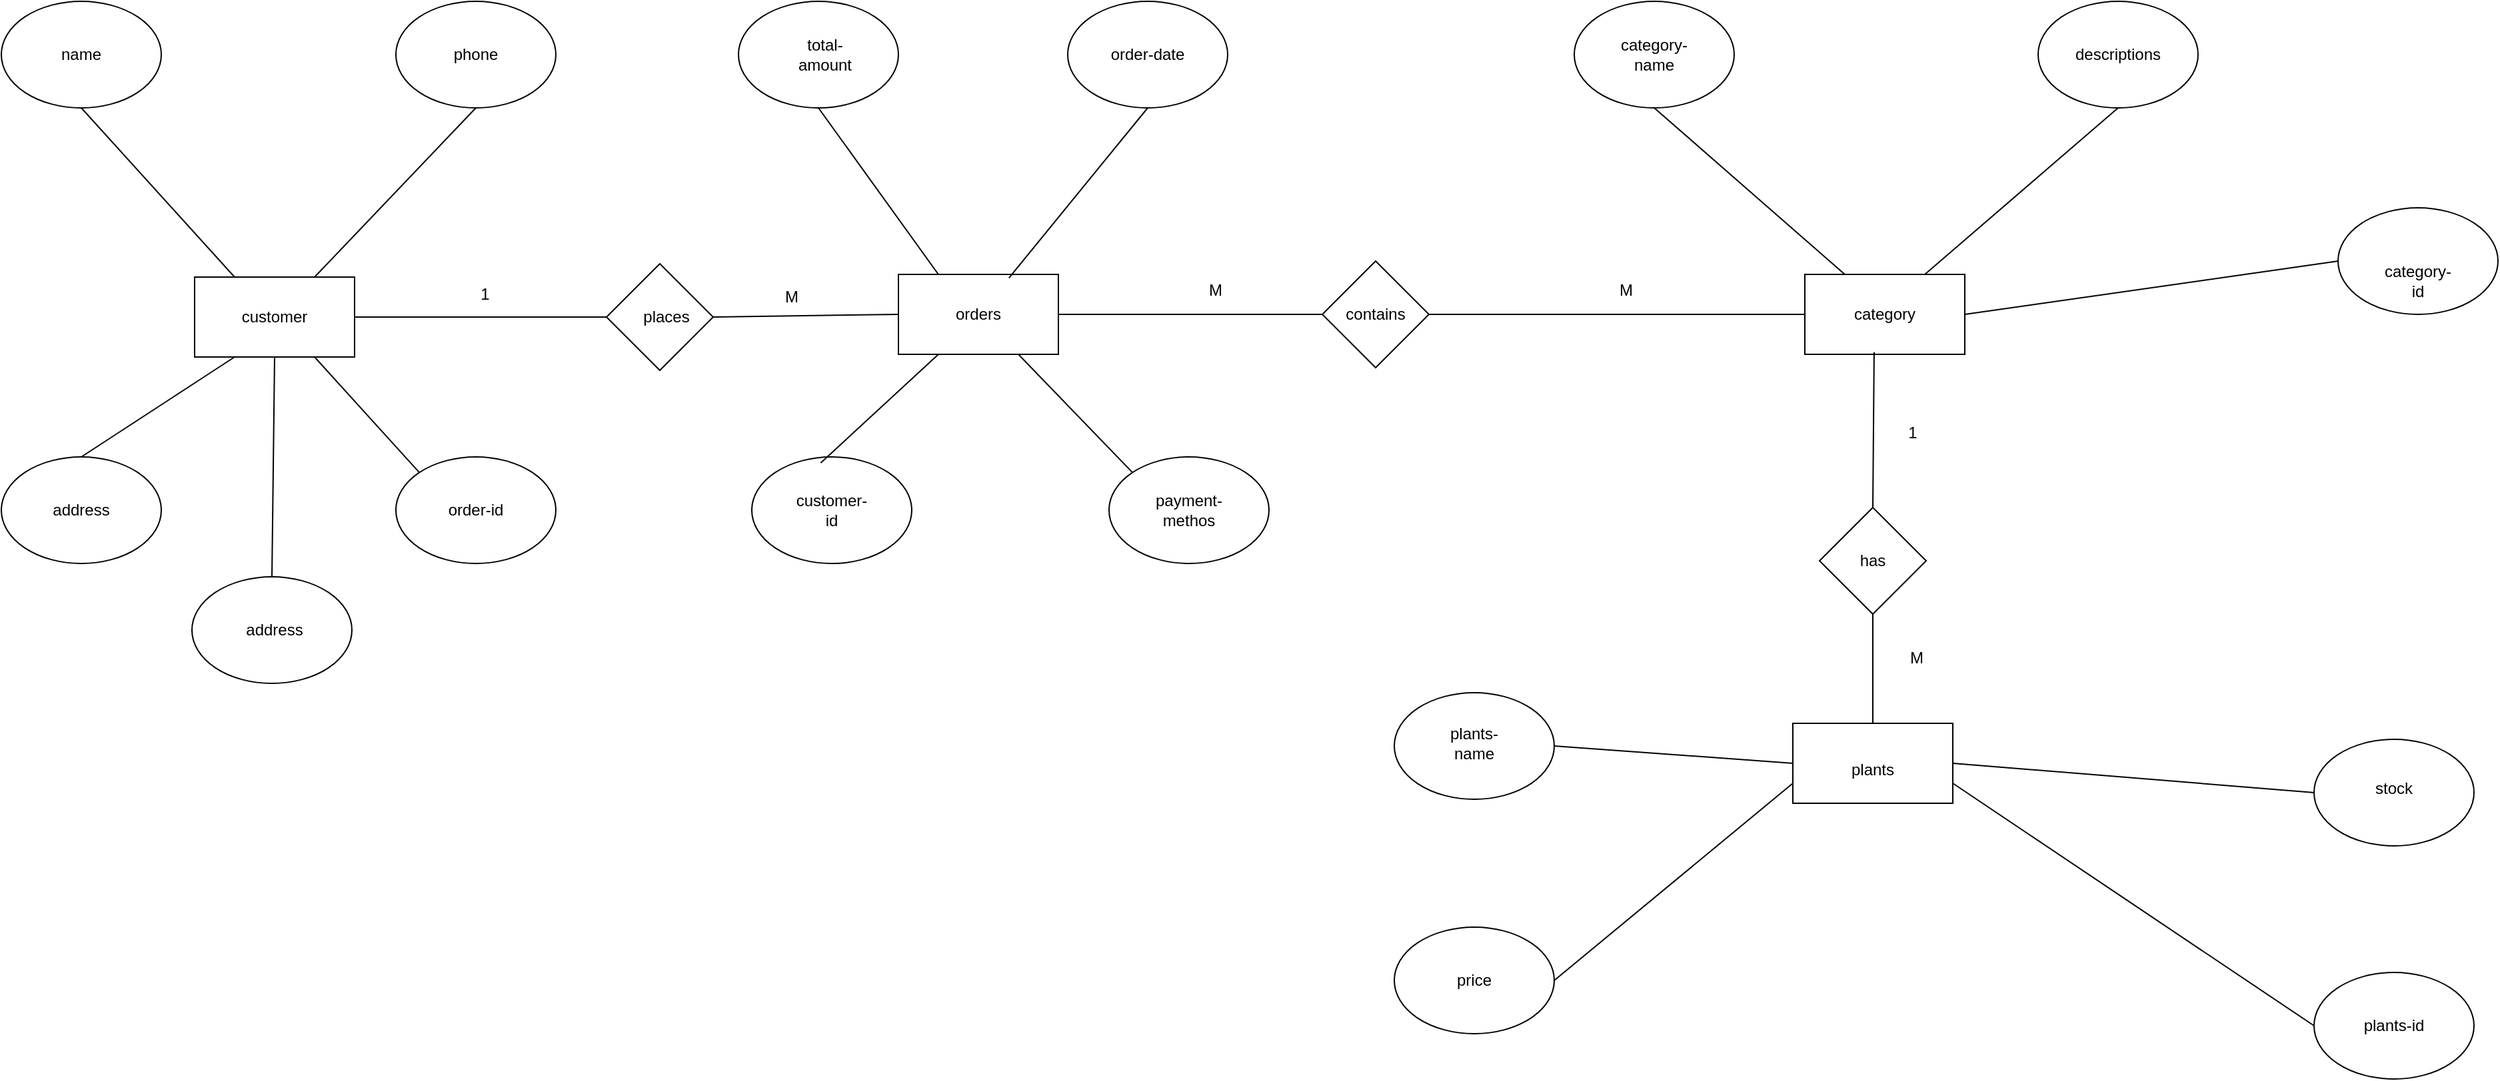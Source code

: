 <mxfile version="26.1.0">
  <diagram name="Page-1" id="OR4pIfMHLGbx1k_4LPah">
    <mxGraphModel dx="2923" dy="1782" grid="0" gridSize="10" guides="1" tooltips="1" connect="1" arrows="1" fold="1" page="0" pageScale="1" pageWidth="850" pageHeight="1100" math="0" shadow="0">
      <root>
        <mxCell id="0" />
        <mxCell id="1" parent="0" />
        <mxCell id="ZF2cLj5758UCWpF66wUY-11" value="" style="rounded=0;whiteSpace=wrap;html=1;" vertex="1" parent="1">
          <mxGeometry x="-1001" y="-376" width="120" height="60" as="geometry" />
        </mxCell>
        <mxCell id="ZF2cLj5758UCWpF66wUY-12" value="" style="ellipse;whiteSpace=wrap;html=1;" vertex="1" parent="1">
          <mxGeometry x="-1146" y="-583" width="120" height="80" as="geometry" />
        </mxCell>
        <mxCell id="ZF2cLj5758UCWpF66wUY-13" value="" style="ellipse;whiteSpace=wrap;html=1;" vertex="1" parent="1">
          <mxGeometry x="-850" y="-583" width="120" height="80" as="geometry" />
        </mxCell>
        <mxCell id="ZF2cLj5758UCWpF66wUY-14" value="" style="ellipse;whiteSpace=wrap;html=1;" vertex="1" parent="1">
          <mxGeometry x="-1146" y="-241" width="120" height="80" as="geometry" />
        </mxCell>
        <mxCell id="ZF2cLj5758UCWpF66wUY-15" value="" style="ellipse;whiteSpace=wrap;html=1;" vertex="1" parent="1">
          <mxGeometry x="-850" y="-241" width="120" height="80" as="geometry" />
        </mxCell>
        <mxCell id="ZF2cLj5758UCWpF66wUY-16" value="customer" style="text;html=1;align=center;verticalAlign=middle;whiteSpace=wrap;rounded=0;" vertex="1" parent="1">
          <mxGeometry x="-971" y="-361" width="60" height="30" as="geometry" />
        </mxCell>
        <mxCell id="ZF2cLj5758UCWpF66wUY-17" value="name" style="text;html=1;align=center;verticalAlign=middle;whiteSpace=wrap;rounded=0;" vertex="1" parent="1">
          <mxGeometry x="-1116" y="-558" width="60" height="30" as="geometry" />
        </mxCell>
        <mxCell id="ZF2cLj5758UCWpF66wUY-18" value="phone" style="text;html=1;align=center;verticalAlign=middle;whiteSpace=wrap;rounded=0;" vertex="1" parent="1">
          <mxGeometry x="-820" y="-558" width="60" height="30" as="geometry" />
        </mxCell>
        <mxCell id="ZF2cLj5758UCWpF66wUY-19" value="" style="rounded=0;whiteSpace=wrap;html=1;" vertex="1" parent="1">
          <mxGeometry x="-473" y="-378" width="120" height="60" as="geometry" />
        </mxCell>
        <mxCell id="ZF2cLj5758UCWpF66wUY-20" value="orders" style="text;html=1;align=center;verticalAlign=middle;whiteSpace=wrap;rounded=0;" vertex="1" parent="1">
          <mxGeometry x="-443" y="-363" width="60" height="30" as="geometry" />
        </mxCell>
        <mxCell id="ZF2cLj5758UCWpF66wUY-21" value="" style="rhombus;whiteSpace=wrap;html=1;" vertex="1" parent="1">
          <mxGeometry x="-692" y="-386" width="80" height="80" as="geometry" />
        </mxCell>
        <mxCell id="ZF2cLj5758UCWpF66wUY-22" value="" style="endArrow=none;html=1;rounded=0;fontSize=12;startSize=8;endSize=8;curved=1;exitX=0;exitY=0.5;exitDx=0;exitDy=0;entryX=1;entryY=0.5;entryDx=0;entryDy=0;" edge="1" parent="1" source="ZF2cLj5758UCWpF66wUY-21" target="ZF2cLj5758UCWpF66wUY-11">
          <mxGeometry width="50" height="50" relative="1" as="geometry">
            <mxPoint x="-615" y="-359" as="sourcePoint" />
            <mxPoint x="-565" y="-409" as="targetPoint" />
          </mxGeometry>
        </mxCell>
        <mxCell id="ZF2cLj5758UCWpF66wUY-23" value="" style="endArrow=none;html=1;rounded=0;fontSize=12;startSize=8;endSize=8;curved=1;exitX=1;exitY=0.5;exitDx=0;exitDy=0;entryX=0;entryY=0.5;entryDx=0;entryDy=0;" edge="1" parent="1" source="ZF2cLj5758UCWpF66wUY-21" target="ZF2cLj5758UCWpF66wUY-19">
          <mxGeometry width="50" height="50" relative="1" as="geometry">
            <mxPoint x="-572" y="-344" as="sourcePoint" />
            <mxPoint x="-497" y="-354" as="targetPoint" />
          </mxGeometry>
        </mxCell>
        <mxCell id="ZF2cLj5758UCWpF66wUY-24" value="places" style="text;html=1;align=center;verticalAlign=middle;whiteSpace=wrap;rounded=0;" vertex="1" parent="1">
          <mxGeometry x="-677" y="-361" width="60" height="30" as="geometry" />
        </mxCell>
        <mxCell id="ZF2cLj5758UCWpF66wUY-25" value="" style="endArrow=none;html=1;rounded=0;fontSize=12;startSize=8;endSize=8;curved=1;exitX=0.25;exitY=0;exitDx=0;exitDy=0;entryX=0.5;entryY=1;entryDx=0;entryDy=0;" edge="1" parent="1" source="ZF2cLj5758UCWpF66wUY-11" target="ZF2cLj5758UCWpF66wUY-12">
          <mxGeometry width="50" height="50" relative="1" as="geometry">
            <mxPoint x="-615" y="-359" as="sourcePoint" />
            <mxPoint x="-565" y="-409" as="targetPoint" />
          </mxGeometry>
        </mxCell>
        <mxCell id="ZF2cLj5758UCWpF66wUY-26" value="" style="endArrow=none;html=1;rounded=0;fontSize=12;startSize=8;endSize=8;curved=1;exitX=0.75;exitY=0;exitDx=0;exitDy=0;entryX=0.5;entryY=1;entryDx=0;entryDy=0;" edge="1" parent="1" source="ZF2cLj5758UCWpF66wUY-11" target="ZF2cLj5758UCWpF66wUY-13">
          <mxGeometry width="50" height="50" relative="1" as="geometry">
            <mxPoint x="-615" y="-359" as="sourcePoint" />
            <mxPoint x="-565" y="-409" as="targetPoint" />
          </mxGeometry>
        </mxCell>
        <mxCell id="ZF2cLj5758UCWpF66wUY-27" value="" style="endArrow=none;html=1;rounded=0;fontSize=12;startSize=8;endSize=8;curved=1;exitX=0.25;exitY=1;exitDx=0;exitDy=0;entryX=0.5;entryY=0;entryDx=0;entryDy=0;" edge="1" parent="1" source="ZF2cLj5758UCWpF66wUY-11" target="ZF2cLj5758UCWpF66wUY-14">
          <mxGeometry width="50" height="50" relative="1" as="geometry">
            <mxPoint x="-615" y="-359" as="sourcePoint" />
            <mxPoint x="-565" y="-409" as="targetPoint" />
          </mxGeometry>
        </mxCell>
        <mxCell id="ZF2cLj5758UCWpF66wUY-28" value="" style="endArrow=none;html=1;rounded=0;fontSize=12;startSize=8;endSize=8;curved=1;exitX=0.75;exitY=1;exitDx=0;exitDy=0;entryX=0;entryY=0;entryDx=0;entryDy=0;" edge="1" parent="1" source="ZF2cLj5758UCWpF66wUY-11" target="ZF2cLj5758UCWpF66wUY-15">
          <mxGeometry width="50" height="50" relative="1" as="geometry">
            <mxPoint x="-615" y="-359" as="sourcePoint" />
            <mxPoint x="-565" y="-409" as="targetPoint" />
          </mxGeometry>
        </mxCell>
        <mxCell id="ZF2cLj5758UCWpF66wUY-29" value="address" style="text;html=1;align=center;verticalAlign=middle;whiteSpace=wrap;rounded=0;" vertex="1" parent="1">
          <mxGeometry x="-1116" y="-216" width="60" height="30" as="geometry" />
        </mxCell>
        <mxCell id="ZF2cLj5758UCWpF66wUY-30" value="order-id" style="text;html=1;align=center;verticalAlign=middle;whiteSpace=wrap;rounded=0;" vertex="1" parent="1">
          <mxGeometry x="-820" y="-216" width="60" height="30" as="geometry" />
        </mxCell>
        <mxCell id="ZF2cLj5758UCWpF66wUY-31" value="1" style="text;html=1;align=center;verticalAlign=middle;whiteSpace=wrap;rounded=0;" vertex="1" parent="1">
          <mxGeometry x="-813" y="-378" width="60" height="30" as="geometry" />
        </mxCell>
        <mxCell id="ZF2cLj5758UCWpF66wUY-32" value="M" style="text;html=1;align=center;verticalAlign=middle;whiteSpace=wrap;rounded=0;" vertex="1" parent="1">
          <mxGeometry x="-583" y="-376" width="60" height="30" as="geometry" />
        </mxCell>
        <mxCell id="ZF2cLj5758UCWpF66wUY-33" value="" style="ellipse;whiteSpace=wrap;html=1;" vertex="1" parent="1">
          <mxGeometry x="-593" y="-583" width="120" height="80" as="geometry" />
        </mxCell>
        <mxCell id="ZF2cLj5758UCWpF66wUY-34" value="" style="ellipse;whiteSpace=wrap;html=1;" vertex="1" parent="1">
          <mxGeometry x="-346" y="-583" width="120" height="80" as="geometry" />
        </mxCell>
        <mxCell id="ZF2cLj5758UCWpF66wUY-35" value="" style="ellipse;whiteSpace=wrap;html=1;" vertex="1" parent="1">
          <mxGeometry x="-583" y="-241" width="120" height="80" as="geometry" />
        </mxCell>
        <mxCell id="ZF2cLj5758UCWpF66wUY-36" value="" style="ellipse;whiteSpace=wrap;html=1;" vertex="1" parent="1">
          <mxGeometry x="-315" y="-241" width="120" height="80" as="geometry" />
        </mxCell>
        <mxCell id="ZF2cLj5758UCWpF66wUY-37" value="" style="endArrow=none;html=1;rounded=0;fontSize=12;startSize=8;endSize=8;curved=1;exitX=0.25;exitY=0;exitDx=0;exitDy=0;entryX=0.5;entryY=1;entryDx=0;entryDy=0;" edge="1" parent="1" source="ZF2cLj5758UCWpF66wUY-19" target="ZF2cLj5758UCWpF66wUY-33">
          <mxGeometry width="50" height="50" relative="1" as="geometry">
            <mxPoint x="-327" y="-359" as="sourcePoint" />
            <mxPoint x="-277" y="-409" as="targetPoint" />
          </mxGeometry>
        </mxCell>
        <mxCell id="ZF2cLj5758UCWpF66wUY-38" value="" style="endArrow=none;html=1;rounded=0;fontSize=12;startSize=8;endSize=8;curved=1;exitX=0.25;exitY=1;exitDx=0;exitDy=0;entryX=0.431;entryY=0.056;entryDx=0;entryDy=0;entryPerimeter=0;" edge="1" parent="1" source="ZF2cLj5758UCWpF66wUY-19" target="ZF2cLj5758UCWpF66wUY-35">
          <mxGeometry width="50" height="50" relative="1" as="geometry">
            <mxPoint x="-327" y="-359" as="sourcePoint" />
            <mxPoint x="-277" y="-409" as="targetPoint" />
          </mxGeometry>
        </mxCell>
        <mxCell id="ZF2cLj5758UCWpF66wUY-39" value="" style="endArrow=none;html=1;rounded=0;fontSize=12;startSize=8;endSize=8;curved=1;exitX=0.691;exitY=0.044;exitDx=0;exitDy=0;exitPerimeter=0;entryX=0.5;entryY=1;entryDx=0;entryDy=0;" edge="1" parent="1" source="ZF2cLj5758UCWpF66wUY-19" target="ZF2cLj5758UCWpF66wUY-34">
          <mxGeometry width="50" height="50" relative="1" as="geometry">
            <mxPoint x="-327" y="-359" as="sourcePoint" />
            <mxPoint x="-277" y="-409" as="targetPoint" />
          </mxGeometry>
        </mxCell>
        <mxCell id="ZF2cLj5758UCWpF66wUY-40" value="" style="endArrow=none;html=1;rounded=0;fontSize=12;startSize=8;endSize=8;curved=1;exitX=0.75;exitY=1;exitDx=0;exitDy=0;entryX=0;entryY=0;entryDx=0;entryDy=0;" edge="1" parent="1" source="ZF2cLj5758UCWpF66wUY-19" target="ZF2cLj5758UCWpF66wUY-36">
          <mxGeometry width="50" height="50" relative="1" as="geometry">
            <mxPoint x="-327" y="-359" as="sourcePoint" />
            <mxPoint x="-277" y="-409" as="targetPoint" />
          </mxGeometry>
        </mxCell>
        <mxCell id="ZF2cLj5758UCWpF66wUY-41" value="total-amount" style="text;html=1;align=center;verticalAlign=middle;whiteSpace=wrap;rounded=0;" vertex="1" parent="1">
          <mxGeometry x="-558" y="-558" width="60" height="30" as="geometry" />
        </mxCell>
        <mxCell id="ZF2cLj5758UCWpF66wUY-42" value="order-date" style="text;html=1;align=center;verticalAlign=middle;whiteSpace=wrap;rounded=0;" vertex="1" parent="1">
          <mxGeometry x="-316" y="-558" width="60" height="30" as="geometry" />
        </mxCell>
        <mxCell id="ZF2cLj5758UCWpF66wUY-44" value="customer-id" style="text;html=1;align=center;verticalAlign=middle;whiteSpace=wrap;rounded=0;" vertex="1" parent="1">
          <mxGeometry x="-553" y="-216" width="60" height="30" as="geometry" />
        </mxCell>
        <mxCell id="ZF2cLj5758UCWpF66wUY-45" value="payment-methos" style="text;html=1;align=center;verticalAlign=middle;whiteSpace=wrap;rounded=0;" vertex="1" parent="1">
          <mxGeometry x="-285" y="-216" width="60" height="30" as="geometry" />
        </mxCell>
        <mxCell id="ZF2cLj5758UCWpF66wUY-46" value="" style="ellipse;whiteSpace=wrap;html=1;" vertex="1" parent="1">
          <mxGeometry x="-1003" y="-151" width="120" height="80" as="geometry" />
        </mxCell>
        <mxCell id="ZF2cLj5758UCWpF66wUY-47" value="" style="endArrow=none;html=1;rounded=0;fontSize=12;startSize=8;endSize=8;curved=1;exitX=0.5;exitY=1;exitDx=0;exitDy=0;entryX=0.5;entryY=0;entryDx=0;entryDy=0;" edge="1" parent="1" source="ZF2cLj5758UCWpF66wUY-11" target="ZF2cLj5758UCWpF66wUY-46">
          <mxGeometry width="50" height="50" relative="1" as="geometry">
            <mxPoint x="-511" y="-305" as="sourcePoint" />
            <mxPoint x="-461" y="-355" as="targetPoint" />
          </mxGeometry>
        </mxCell>
        <mxCell id="ZF2cLj5758UCWpF66wUY-48" value="address" style="text;html=1;align=center;verticalAlign=middle;whiteSpace=wrap;rounded=0;" vertex="1" parent="1">
          <mxGeometry x="-971" y="-126" width="60" height="30" as="geometry" />
        </mxCell>
        <mxCell id="ZF2cLj5758UCWpF66wUY-49" value="" style="rhombus;whiteSpace=wrap;html=1;" vertex="1" parent="1">
          <mxGeometry x="-155" y="-388" width="80" height="80" as="geometry" />
        </mxCell>
        <mxCell id="ZF2cLj5758UCWpF66wUY-50" value="" style="rounded=0;whiteSpace=wrap;html=1;" vertex="1" parent="1">
          <mxGeometry x="207" y="-378" width="120" height="60" as="geometry" />
        </mxCell>
        <mxCell id="ZF2cLj5758UCWpF66wUY-51" value="" style="endArrow=none;html=1;rounded=0;fontSize=12;startSize=8;endSize=8;curved=1;exitX=1;exitY=0.5;exitDx=0;exitDy=0;entryX=0;entryY=0.5;entryDx=0;entryDy=0;" edge="1" parent="1" source="ZF2cLj5758UCWpF66wUY-19" target="ZF2cLj5758UCWpF66wUY-49">
          <mxGeometry width="50" height="50" relative="1" as="geometry">
            <mxPoint x="269" y="-305" as="sourcePoint" />
            <mxPoint x="319" y="-355" as="targetPoint" />
          </mxGeometry>
        </mxCell>
        <mxCell id="ZF2cLj5758UCWpF66wUY-52" value="" style="endArrow=none;html=1;rounded=0;fontSize=12;startSize=8;endSize=8;curved=1;exitX=1;exitY=0.5;exitDx=0;exitDy=0;entryX=0;entryY=0.5;entryDx=0;entryDy=0;" edge="1" parent="1" source="ZF2cLj5758UCWpF66wUY-49" target="ZF2cLj5758UCWpF66wUY-50">
          <mxGeometry width="50" height="50" relative="1" as="geometry">
            <mxPoint x="269" y="-305" as="sourcePoint" />
            <mxPoint x="204" y="-348" as="targetPoint" />
          </mxGeometry>
        </mxCell>
        <mxCell id="ZF2cLj5758UCWpF66wUY-53" value="contains" style="text;html=1;align=center;verticalAlign=middle;whiteSpace=wrap;rounded=0;" vertex="1" parent="1">
          <mxGeometry x="-145" y="-363" width="60" height="30" as="geometry" />
        </mxCell>
        <mxCell id="ZF2cLj5758UCWpF66wUY-54" value="category" style="text;html=1;align=center;verticalAlign=middle;whiteSpace=wrap;rounded=0;" vertex="1" parent="1">
          <mxGeometry x="237" y="-363" width="60" height="30" as="geometry" />
        </mxCell>
        <mxCell id="ZF2cLj5758UCWpF66wUY-55" value="M" style="text;html=1;align=center;verticalAlign=middle;whiteSpace=wrap;rounded=0;" vertex="1" parent="1">
          <mxGeometry x="-265" y="-381" width="60" height="30" as="geometry" />
        </mxCell>
        <mxCell id="ZF2cLj5758UCWpF66wUY-57" value="" style="ellipse;whiteSpace=wrap;html=1;" vertex="1" parent="1">
          <mxGeometry x="34" y="-583" width="120" height="80" as="geometry" />
        </mxCell>
        <mxCell id="ZF2cLj5758UCWpF66wUY-58" value="" style="ellipse;whiteSpace=wrap;html=1;" vertex="1" parent="1">
          <mxGeometry x="382" y="-583" width="120" height="80" as="geometry" />
        </mxCell>
        <mxCell id="ZF2cLj5758UCWpF66wUY-59" value="" style="endArrow=none;html=1;rounded=0;fontSize=12;startSize=8;endSize=8;curved=1;entryX=0.25;entryY=0;entryDx=0;entryDy=0;exitX=0.5;exitY=1;exitDx=0;exitDy=0;" edge="1" parent="1" source="ZF2cLj5758UCWpF66wUY-57" target="ZF2cLj5758UCWpF66wUY-50">
          <mxGeometry width="50" height="50" relative="1" as="geometry">
            <mxPoint x="233" y="-257" as="sourcePoint" />
            <mxPoint x="283" y="-307" as="targetPoint" />
          </mxGeometry>
        </mxCell>
        <mxCell id="ZF2cLj5758UCWpF66wUY-60" value="" style="endArrow=none;html=1;rounded=0;fontSize=12;startSize=8;endSize=8;curved=1;entryX=0.75;entryY=0;entryDx=0;entryDy=0;exitX=0.5;exitY=1;exitDx=0;exitDy=0;" edge="1" parent="1" source="ZF2cLj5758UCWpF66wUY-58" target="ZF2cLj5758UCWpF66wUY-50">
          <mxGeometry width="50" height="50" relative="1" as="geometry">
            <mxPoint x="233" y="-257" as="sourcePoint" />
            <mxPoint x="283" y="-307" as="targetPoint" />
          </mxGeometry>
        </mxCell>
        <mxCell id="ZF2cLj5758UCWpF66wUY-61" value="" style="rhombus;whiteSpace=wrap;html=1;" vertex="1" parent="1">
          <mxGeometry x="218" y="-203" width="80" height="80" as="geometry" />
        </mxCell>
        <mxCell id="ZF2cLj5758UCWpF66wUY-62" value="has" style="text;html=1;align=center;verticalAlign=middle;whiteSpace=wrap;rounded=0;" vertex="1" parent="1">
          <mxGeometry x="228" y="-178" width="60" height="30" as="geometry" />
        </mxCell>
        <mxCell id="ZF2cLj5758UCWpF66wUY-63" value="" style="endArrow=none;html=1;rounded=0;fontSize=12;startSize=8;endSize=8;curved=1;entryX=0.433;entryY=0.972;entryDx=0;entryDy=0;entryPerimeter=0;exitX=0.5;exitY=0;exitDx=0;exitDy=0;" edge="1" parent="1" source="ZF2cLj5758UCWpF66wUY-61" target="ZF2cLj5758UCWpF66wUY-50">
          <mxGeometry width="50" height="50" relative="1" as="geometry">
            <mxPoint x="247" y="-201" as="sourcePoint" />
            <mxPoint x="283" y="-188" as="targetPoint" />
          </mxGeometry>
        </mxCell>
        <mxCell id="ZF2cLj5758UCWpF66wUY-64" value="" style="rounded=0;whiteSpace=wrap;html=1;" vertex="1" parent="1">
          <mxGeometry x="198" y="-41" width="120" height="60" as="geometry" />
        </mxCell>
        <mxCell id="ZF2cLj5758UCWpF66wUY-65" value="" style="endArrow=none;html=1;rounded=0;fontSize=12;startSize=8;endSize=8;curved=1;exitX=0.5;exitY=0;exitDx=0;exitDy=0;entryX=0.5;entryY=1;entryDx=0;entryDy=0;" edge="1" parent="1" source="ZF2cLj5758UCWpF66wUY-64" target="ZF2cLj5758UCWpF66wUY-61">
          <mxGeometry width="50" height="50" relative="1" as="geometry">
            <mxPoint x="233" y="-138" as="sourcePoint" />
            <mxPoint x="283" y="-188" as="targetPoint" />
          </mxGeometry>
        </mxCell>
        <mxCell id="ZF2cLj5758UCWpF66wUY-67" value="plants" style="text;html=1;align=center;verticalAlign=middle;whiteSpace=wrap;rounded=0;" vertex="1" parent="1">
          <mxGeometry x="228" y="-21" width="60" height="30" as="geometry" />
        </mxCell>
        <mxCell id="ZF2cLj5758UCWpF66wUY-68" value="category-name" style="text;html=1;align=center;verticalAlign=middle;whiteSpace=wrap;rounded=0;" vertex="1" parent="1">
          <mxGeometry x="64" y="-558" width="60" height="30" as="geometry" />
        </mxCell>
        <mxCell id="ZF2cLj5758UCWpF66wUY-69" value="descriptions" style="text;html=1;align=center;verticalAlign=middle;whiteSpace=wrap;rounded=0;" vertex="1" parent="1">
          <mxGeometry x="412" y="-558" width="60" height="30" as="geometry" />
        </mxCell>
        <mxCell id="ZF2cLj5758UCWpF66wUY-70" value="M" style="text;html=1;align=center;verticalAlign=middle;whiteSpace=wrap;rounded=0;" vertex="1" parent="1">
          <mxGeometry x="43" y="-381" width="60" height="30" as="geometry" />
        </mxCell>
        <mxCell id="ZF2cLj5758UCWpF66wUY-71" value="" style="ellipse;whiteSpace=wrap;html=1;" vertex="1" parent="1">
          <mxGeometry x="-101" y="-64" width="120" height="80" as="geometry" />
        </mxCell>
        <mxCell id="ZF2cLj5758UCWpF66wUY-72" value="" style="ellipse;whiteSpace=wrap;html=1;" vertex="1" parent="1">
          <mxGeometry x="589" y="-29" width="120" height="80" as="geometry" />
        </mxCell>
        <mxCell id="ZF2cLj5758UCWpF66wUY-73" value="" style="ellipse;whiteSpace=wrap;html=1;" vertex="1" parent="1">
          <mxGeometry x="-101" y="112" width="120" height="80" as="geometry" />
        </mxCell>
        <mxCell id="ZF2cLj5758UCWpF66wUY-74" value="" style="endArrow=none;html=1;rounded=0;fontSize=12;startSize=8;endSize=8;curved=1;exitX=1;exitY=0.5;exitDx=0;exitDy=0;entryX=0;entryY=0.5;entryDx=0;entryDy=0;" edge="1" parent="1" source="ZF2cLj5758UCWpF66wUY-71" target="ZF2cLj5758UCWpF66wUY-64">
          <mxGeometry width="50" height="50" relative="1" as="geometry">
            <mxPoint x="157" y="-23" as="sourcePoint" />
            <mxPoint x="207" y="-73" as="targetPoint" />
          </mxGeometry>
        </mxCell>
        <mxCell id="ZF2cLj5758UCWpF66wUY-75" value="" style="endArrow=none;html=1;rounded=0;fontSize=12;startSize=8;endSize=8;curved=1;entryX=0;entryY=0.5;entryDx=0;entryDy=0;exitX=1;exitY=0.5;exitDx=0;exitDy=0;" edge="1" parent="1" source="ZF2cLj5758UCWpF66wUY-64" target="ZF2cLj5758UCWpF66wUY-72">
          <mxGeometry width="50" height="50" relative="1" as="geometry">
            <mxPoint x="157" y="-23" as="sourcePoint" />
            <mxPoint x="207" y="-73" as="targetPoint" />
          </mxGeometry>
        </mxCell>
        <mxCell id="ZF2cLj5758UCWpF66wUY-76" value="" style="endArrow=none;html=1;rounded=0;fontSize=12;startSize=8;endSize=8;curved=1;exitX=1;exitY=0.5;exitDx=0;exitDy=0;entryX=0;entryY=0.75;entryDx=0;entryDy=0;" edge="1" parent="1" source="ZF2cLj5758UCWpF66wUY-73" target="ZF2cLj5758UCWpF66wUY-64">
          <mxGeometry width="50" height="50" relative="1" as="geometry">
            <mxPoint x="157" y="-23" as="sourcePoint" />
            <mxPoint x="207" y="-73" as="targetPoint" />
          </mxGeometry>
        </mxCell>
        <mxCell id="ZF2cLj5758UCWpF66wUY-77" value="plants-name" style="text;html=1;align=center;verticalAlign=middle;whiteSpace=wrap;rounded=0;" vertex="1" parent="1">
          <mxGeometry x="-71" y="-41" width="60" height="30" as="geometry" />
        </mxCell>
        <mxCell id="ZF2cLj5758UCWpF66wUY-78" value="price" style="text;html=1;align=center;verticalAlign=middle;whiteSpace=wrap;rounded=0;" vertex="1" parent="1">
          <mxGeometry x="-71" y="137" width="60" height="30" as="geometry" />
        </mxCell>
        <mxCell id="ZF2cLj5758UCWpF66wUY-79" value="stock" style="text;html=1;align=center;verticalAlign=middle;whiteSpace=wrap;rounded=0;" vertex="1" parent="1">
          <mxGeometry x="619" y="-7" width="60" height="30" as="geometry" />
        </mxCell>
        <mxCell id="ZF2cLj5758UCWpF66wUY-80" value="" style="ellipse;whiteSpace=wrap;html=1;" vertex="1" parent="1">
          <mxGeometry x="589" y="146" width="120" height="80" as="geometry" />
        </mxCell>
        <mxCell id="ZF2cLj5758UCWpF66wUY-81" value="" style="endArrow=none;html=1;rounded=0;fontSize=12;startSize=8;endSize=8;curved=1;exitX=1;exitY=0.75;exitDx=0;exitDy=0;entryX=0;entryY=0.5;entryDx=0;entryDy=0;" edge="1" parent="1" source="ZF2cLj5758UCWpF66wUY-64" target="ZF2cLj5758UCWpF66wUY-80">
          <mxGeometry width="50" height="50" relative="1" as="geometry">
            <mxPoint x="383" y="10" as="sourcePoint" />
            <mxPoint x="433" y="-40" as="targetPoint" />
          </mxGeometry>
        </mxCell>
        <mxCell id="ZF2cLj5758UCWpF66wUY-83" value="1" style="text;html=1;align=center;verticalAlign=middle;whiteSpace=wrap;rounded=0;" vertex="1" parent="1">
          <mxGeometry x="258" y="-274" width="60" height="30" as="geometry" />
        </mxCell>
        <mxCell id="ZF2cLj5758UCWpF66wUY-84" value="M" style="text;html=1;align=center;verticalAlign=middle;whiteSpace=wrap;rounded=0;" vertex="1" parent="1">
          <mxGeometry x="261" y="-105" width="60" height="30" as="geometry" />
        </mxCell>
        <mxCell id="ZF2cLj5758UCWpF66wUY-85" value="" style="ellipse;whiteSpace=wrap;html=1;" vertex="1" parent="1">
          <mxGeometry x="607" y="-428" width="120" height="80" as="geometry" />
        </mxCell>
        <mxCell id="ZF2cLj5758UCWpF66wUY-86" value="category-id" style="text;html=1;align=center;verticalAlign=middle;whiteSpace=wrap;rounded=0;" vertex="1" parent="1">
          <mxGeometry x="637" y="-388" width="60" height="30" as="geometry" />
        </mxCell>
        <mxCell id="ZF2cLj5758UCWpF66wUY-87" value="" style="endArrow=none;html=1;rounded=0;fontSize=12;startSize=8;endSize=8;curved=1;entryX=1;entryY=0.5;entryDx=0;entryDy=0;exitX=0;exitY=0.5;exitDx=0;exitDy=0;" edge="1" parent="1" source="ZF2cLj5758UCWpF66wUY-85" target="ZF2cLj5758UCWpF66wUY-50">
          <mxGeometry width="50" height="50" relative="1" as="geometry">
            <mxPoint x="-50" y="-154" as="sourcePoint" />
            <mxPoint y="-204" as="targetPoint" />
          </mxGeometry>
        </mxCell>
        <mxCell id="ZF2cLj5758UCWpF66wUY-88" value="plants-id" style="text;html=1;align=center;verticalAlign=middle;whiteSpace=wrap;rounded=0;" vertex="1" parent="1">
          <mxGeometry x="619" y="171" width="60" height="30" as="geometry" />
        </mxCell>
      </root>
    </mxGraphModel>
  </diagram>
</mxfile>
